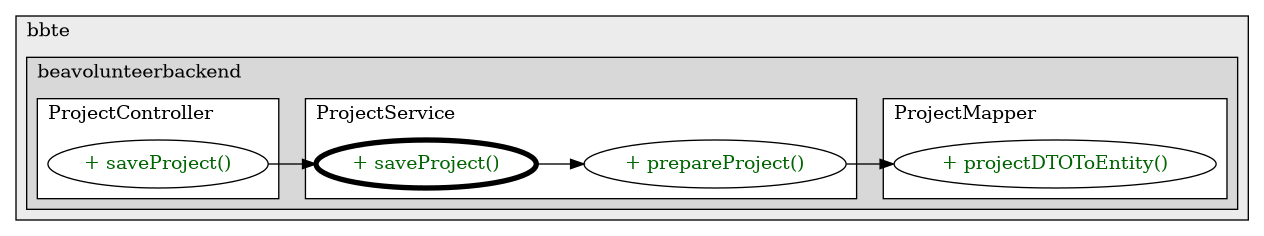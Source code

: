 @startuml

/' diagram meta data start
config=CallConfiguration;
{
  "rootMethod": "edu.bbte.beavolunteerbackend.service.ProjectService#saveProject(ProjectInDTO,Blob,Long)",
  "projectClassification": {
    "searchMode": "OpenProject", // OpenProject, AllProjects
    "includedProjects": "",
    "pathEndKeywords": "*.impl",
    "isClientPath": "",
    "isClientName": "",
    "isTestPath": "",
    "isTestName": "",
    "isMappingPath": "",
    "isMappingName": "",
    "isDataAccessPath": "",
    "isDataAccessName": "",
    "isDataStructurePath": "",
    "isDataStructureName": "",
    "isInterfaceStructuresPath": "",
    "isInterfaceStructuresName": "",
    "isEntryPointPath": "",
    "isEntryPointName": "",
    "treatFinalFieldsAsMandatory": false
  },
  "graphRestriction": {
    "classPackageExcludeFilter": "",
    "classPackageIncludeFilter": "",
    "classNameExcludeFilter": "",
    "classNameIncludeFilter": "",
    "methodNameExcludeFilter": "",
    "methodNameIncludeFilter": "",
    "removeByInheritance": "", // inheritance/annotation based filtering is done in a second step
    "removeByAnnotation": "",
    "removeByClassPackage": "", // cleanup the graph after inheritance/annotation based filtering is done
    "removeByClassName": "",
    "cutMappings": false,
    "cutEnum": true,
    "cutTests": true,
    "cutClient": true,
    "cutDataAccess": true,
    "cutInterfaceStructures": true,
    "cutDataStructures": true,
    "cutGetterAndSetter": true,
    "cutConstructors": true
  },
  "graphTraversal": {
    "forwardDepth": 3,
    "backwardDepth": 3,
    "classPackageExcludeFilter": "",
    "classPackageIncludeFilter": "",
    "classNameExcludeFilter": "",
    "classNameIncludeFilter": "",
    "methodNameExcludeFilter": "",
    "methodNameIncludeFilter": "",
    "hideMappings": false,
    "hideDataStructures": false,
    "hidePrivateMethods": true,
    "hideInterfaceCalls": true, // indirection: implementation -> interface (is hidden) -> implementation
    "onlyShowApplicationEntryPoints": false, // root node is included
    "useMethodCallsForStructureDiagram": "ForwardOnly" // ForwardOnly, BothDirections, No
  },
  "details": {
    "aggregation": "GroupByClass", // ByClass, GroupByClass, None
    "showMethodParametersTypes": false,
    "showMethodParametersNames": false,
    "showMethodReturnType": false,
    "showPackageLevels": 2,
    "showCallOrder": false,
    "edgeMode": "MethodsOnly", // TypesOnly, MethodsOnly, TypesAndMethods, MethodsAndDirectTypeUsage
    "showDetailedClassStructure": false
  },
  "rootClass": "edu.bbte.beavolunteerbackend.service.ProjectService",
  "extensionCallbackMethod": "" // qualified.class.name#methodName - signature: public static String method(String)
}
diagram meta data end '/



digraph g {
    rankdir="LR"
    splines=polyline
    

'nodes 
subgraph cluster_3017393 { 
   	label=bbte
	labeljust=l
	fillcolor="#ececec"
	style=filled
   
   subgraph cluster_1393944971 { 
   	label=beavolunteerbackend
	labeljust=l
	fillcolor="#d8d8d8"
	style=filled
   
   subgraph cluster_1443845012 { 
   	label=ProjectMapper
	labeljust=l
	fillcolor=white
	style=filled
   
   ProjectMapper435535768XXXprojectDTOToEntity1083363073[
	label="+ projectDTOToEntity()"
	style=filled
	fillcolor=white
	tooltip="ProjectMapper

null"
	fontcolor=darkgreen
];
} 

subgraph cluster_1939439776 { 
   	label=ProjectService
	labeljust=l
	fillcolor=white
	style=filled
   
   ProjectService287075190XXXprepareProject850739518[
	label="+ prepareProject()"
	style=filled
	fillcolor=white
	tooltip="ProjectService

null"
	fontcolor=darkgreen
];

ProjectService287075190XXXsaveProject452615678[
	label="+ saveProject()"
	style=filled
	fillcolor=white
	tooltip="ProjectService

null"
	penwidth=4
	fontcolor=darkgreen
];
} 

subgraph cluster_749006574 { 
   	label=ProjectController
	labeljust=l
	fillcolor=white
	style=filled
   
   ProjectController1385187751XXXsaveProject1262703240[
	label="+ saveProject()"
	style=filled
	fillcolor=white
	tooltip="ProjectController

null"
	fontcolor=darkgreen
];
} 
} 
} 

'edges    
ProjectController1385187751XXXsaveProject1262703240 -> ProjectService287075190XXXsaveProject452615678;
ProjectService287075190XXXprepareProject850739518 -> ProjectMapper435535768XXXprojectDTOToEntity1083363073;
ProjectService287075190XXXsaveProject452615678 -> ProjectService287075190XXXprepareProject850739518;
    
}
@enduml